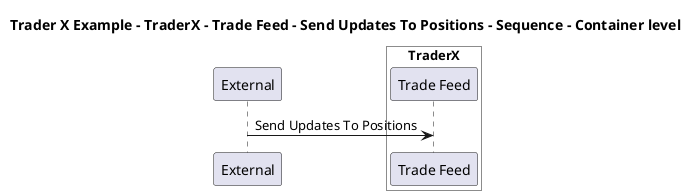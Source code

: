 @startuml

title Trader X Example - TraderX - Trade Feed - Send Updates To Positions - Sequence - Container level

participant "External" as C4InterFlow.SoftwareSystems.ExternalSystem

box "TraderX" #White
    participant "Trade Feed" as TraderXExample.SoftwareSystems.TraderX.Containers.TradeFeed
end box


C4InterFlow.SoftwareSystems.ExternalSystem -> TraderXExample.SoftwareSystems.TraderX.Containers.TradeFeed : Send Updates To Positions


@enduml
